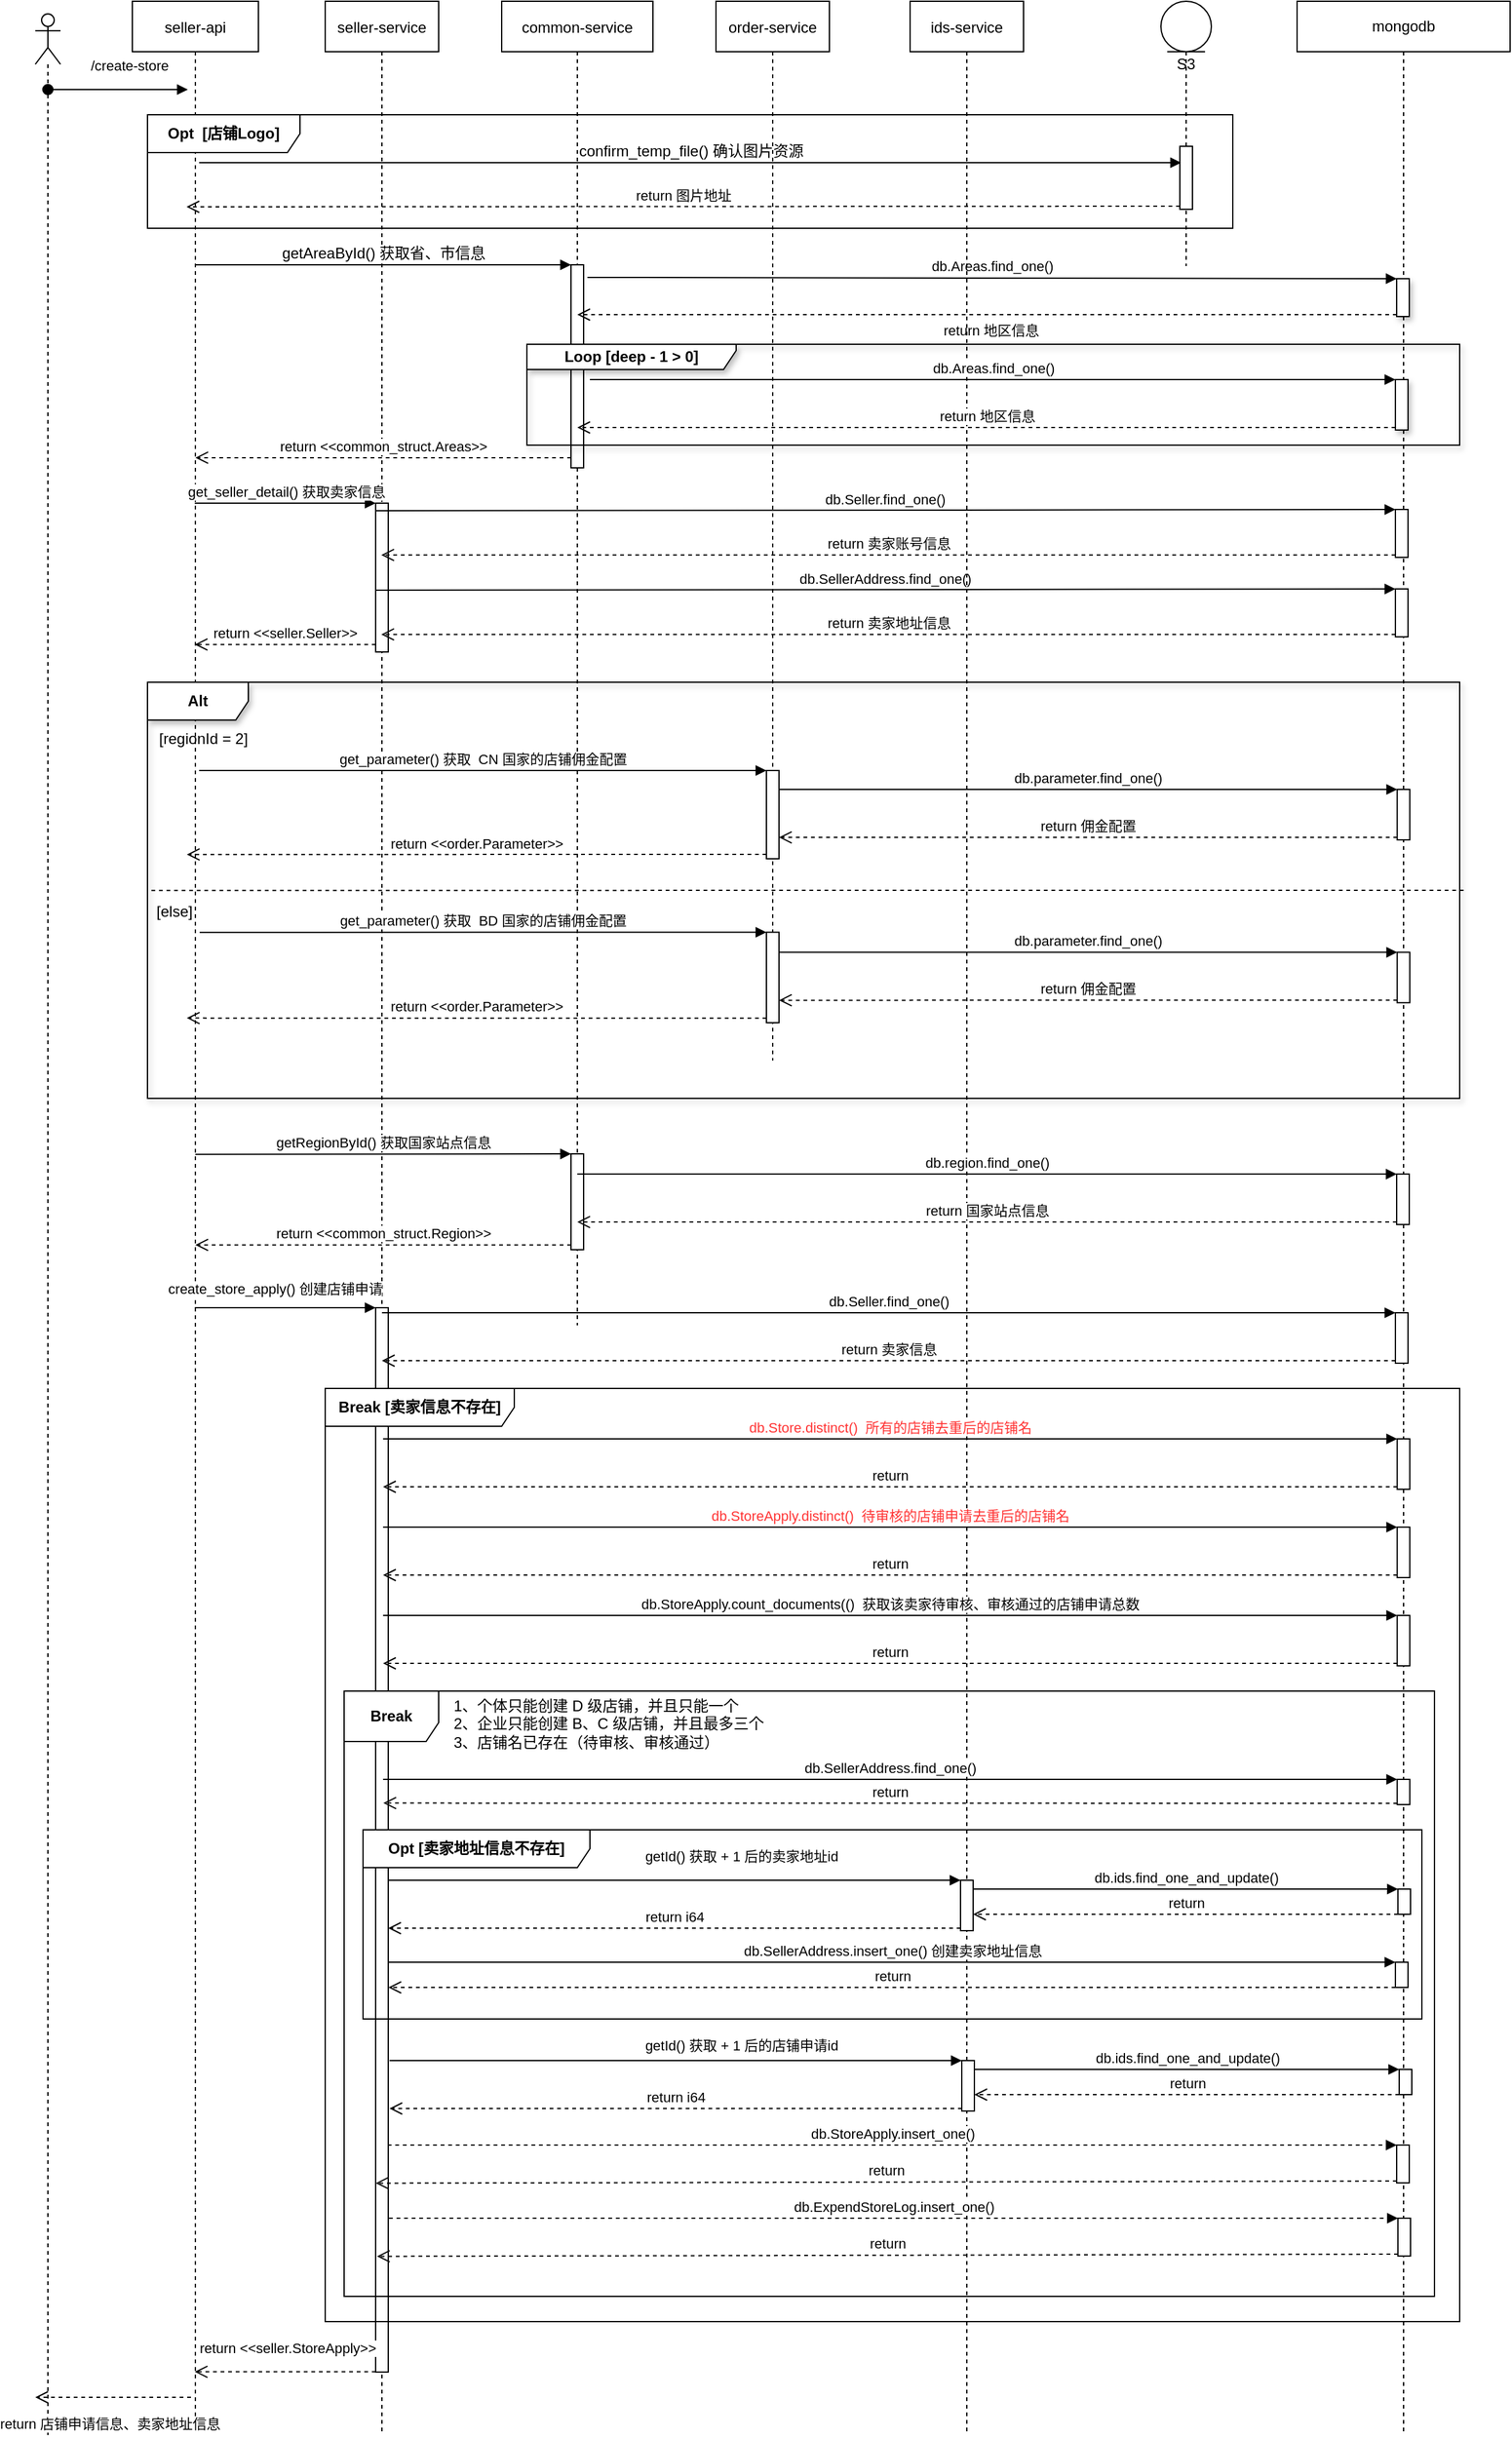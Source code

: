 <mxfile version="20.5.3" type="github">
  <diagram id="kgpKYQtTHZ0yAKxKKP6v" name="Page-1">
    <mxGraphModel dx="1422" dy="762" grid="1" gridSize="10" guides="1" tooltips="1" connect="1" arrows="1" fold="1" page="1" pageScale="1" pageWidth="850" pageHeight="1100" math="0" shadow="0">
      <root>
        <mxCell id="0" />
        <mxCell id="1" parent="0" />
        <mxCell id="EHfXZcObb2dVpvzbA1oW-2" value="seller-api" style="shape=umlLifeline;perimeter=lifelinePerimeter;container=1;collapsible=0;recursiveResize=0;rounded=0;shadow=0;strokeWidth=1;" vertex="1" parent="1">
          <mxGeometry x="207" y="110" width="100" height="1930" as="geometry" />
        </mxCell>
        <mxCell id="EHfXZcObb2dVpvzbA1oW-3" value="/create-store" style="verticalAlign=bottom;startArrow=oval;endArrow=block;startSize=8;shadow=0;strokeWidth=1;" edge="1" parent="EHfXZcObb2dVpvzbA1oW-2" source="EHfXZcObb2dVpvzbA1oW-9">
          <mxGeometry x="0.167" y="10" relative="1" as="geometry">
            <mxPoint x="-16" y="70" as="sourcePoint" />
            <mxPoint x="44" y="70" as="targetPoint" />
            <mxPoint as="offset" />
          </mxGeometry>
        </mxCell>
        <mxCell id="EHfXZcObb2dVpvzbA1oW-6" value="Opt&amp;nbsp; [店铺Logo]" style="shape=umlFrame;whiteSpace=wrap;html=1;fontStyle=1;width=121;height=30;" vertex="1" parent="1">
          <mxGeometry x="219" y="200" width="861" height="90" as="geometry" />
        </mxCell>
        <mxCell id="EHfXZcObb2dVpvzbA1oW-7" value="seller-service" style="shape=umlLifeline;perimeter=lifelinePerimeter;container=1;collapsible=0;recursiveResize=0;rounded=0;shadow=0;strokeWidth=1;" vertex="1" parent="1">
          <mxGeometry x="360" y="110" width="90" height="1930" as="geometry" />
        </mxCell>
        <mxCell id="EHfXZcObb2dVpvzbA1oW-70" value="" style="html=1;points=[];perimeter=orthogonalPerimeter;" vertex="1" parent="EHfXZcObb2dVpvzbA1oW-7">
          <mxGeometry x="40" y="398" width="10" height="118" as="geometry" />
        </mxCell>
        <mxCell id="EHfXZcObb2dVpvzbA1oW-99" value="" style="html=1;points=[];perimeter=orthogonalPerimeter;" vertex="1" parent="EHfXZcObb2dVpvzbA1oW-7">
          <mxGeometry x="40" y="1036" width="10" height="844" as="geometry" />
        </mxCell>
        <mxCell id="EHfXZcObb2dVpvzbA1oW-9" value="" style="shape=umlLifeline;participant=umlActor;perimeter=lifelinePerimeter;whiteSpace=wrap;html=1;container=1;collapsible=0;recursiveResize=0;verticalAlign=top;spacingTop=36;outlineConnect=0;" vertex="1" parent="1">
          <mxGeometry x="130" y="120" width="20" height="1920" as="geometry" />
        </mxCell>
        <mxCell id="EHfXZcObb2dVpvzbA1oW-10" value="S3" style="shape=umlLifeline;participant=umlEntity;perimeter=lifelinePerimeter;whiteSpace=wrap;html=1;container=1;collapsible=0;recursiveResize=0;verticalAlign=top;spacingTop=36;outlineConnect=0;" vertex="1" parent="1">
          <mxGeometry x="1023" y="110" width="40" height="210" as="geometry" />
        </mxCell>
        <mxCell id="EHfXZcObb2dVpvzbA1oW-11" value="" style="html=1;points=[];perimeter=orthogonalPerimeter;" vertex="1" parent="EHfXZcObb2dVpvzbA1oW-10">
          <mxGeometry x="15" y="115" width="10" height="50" as="geometry" />
        </mxCell>
        <mxCell id="EHfXZcObb2dVpvzbA1oW-12" value="&lt;span style=&quot;font-size: 12px;&quot;&gt;confirm_temp_file() 确认图片资源&lt;/span&gt;" style="html=1;verticalAlign=bottom;endArrow=block;entryX=0.1;entryY=0.34;rounded=0;entryDx=0;entryDy=0;entryPerimeter=0;" edge="1" parent="EHfXZcObb2dVpvzbA1oW-10">
          <mxGeometry relative="1" as="geometry">
            <mxPoint x="-763" y="128" as="sourcePoint" />
            <mxPoint x="16" y="128" as="targetPoint" />
          </mxGeometry>
        </mxCell>
        <mxCell id="EHfXZcObb2dVpvzbA1oW-13" value="common-service" style="shape=umlLifeline;perimeter=lifelinePerimeter;container=1;collapsible=0;recursiveResize=0;rounded=0;shadow=0;strokeWidth=1;" vertex="1" parent="1">
          <mxGeometry x="500" y="110" width="120" height="1050" as="geometry" />
        </mxCell>
        <mxCell id="EHfXZcObb2dVpvzbA1oW-14" value="" style="html=1;points=[];perimeter=orthogonalPerimeter;" vertex="1" parent="EHfXZcObb2dVpvzbA1oW-13">
          <mxGeometry x="55" y="209" width="10" height="161" as="geometry" />
        </mxCell>
        <mxCell id="EHfXZcObb2dVpvzbA1oW-95" value="" style="html=1;points=[];perimeter=orthogonalPerimeter;" vertex="1" parent="EHfXZcObb2dVpvzbA1oW-13">
          <mxGeometry x="55" y="914" width="10" height="76" as="geometry" />
        </mxCell>
        <mxCell id="EHfXZcObb2dVpvzbA1oW-16" value="&lt;span style=&quot;font-size: 12px;&quot;&gt;getAreaById() 获取省、市信息&lt;/span&gt;" style="html=1;verticalAlign=bottom;endArrow=block;entryX=0;entryY=0;rounded=0;" edge="1" parent="1" target="EHfXZcObb2dVpvzbA1oW-14">
          <mxGeometry relative="1" as="geometry">
            <mxPoint x="256.5" y="319" as="sourcePoint" />
          </mxGeometry>
        </mxCell>
        <mxCell id="EHfXZcObb2dVpvzbA1oW-17" value="return &amp;lt;&amp;lt;common_struct.Areas&amp;gt;&amp;gt;" style="html=1;verticalAlign=bottom;endArrow=open;dashed=1;endSize=8;exitX=0;exitY=0.95;rounded=0;" edge="1" parent="1" source="EHfXZcObb2dVpvzbA1oW-14" target="EHfXZcObb2dVpvzbA1oW-2">
          <mxGeometry relative="1" as="geometry">
            <mxPoint x="250" y="470" as="targetPoint" />
          </mxGeometry>
        </mxCell>
        <mxCell id="EHfXZcObb2dVpvzbA1oW-25" value="order-service" style="shape=umlLifeline;perimeter=lifelinePerimeter;container=1;collapsible=0;recursiveResize=0;rounded=0;shadow=0;strokeWidth=1;" vertex="1" parent="1">
          <mxGeometry x="670" y="110" width="90" height="840" as="geometry" />
        </mxCell>
        <mxCell id="EHfXZcObb2dVpvzbA1oW-28" value="return 图片地址" style="html=1;verticalAlign=bottom;endArrow=open;dashed=1;endSize=8;exitX=0;exitY=0.95;rounded=0;" edge="1" parent="1" source="EHfXZcObb2dVpvzbA1oW-11">
          <mxGeometry relative="1" as="geometry">
            <mxPoint x="250" y="273" as="targetPoint" />
          </mxGeometry>
        </mxCell>
        <mxCell id="EHfXZcObb2dVpvzbA1oW-29" value="mongodb" style="shape=umlLifeline;perimeter=lifelinePerimeter;whiteSpace=wrap;html=1;container=1;collapsible=0;recursiveResize=0;outlineConnect=0;rounded=0;glass=0;sketch=0;" vertex="1" parent="1">
          <mxGeometry x="1131" y="110" width="169" height="1930" as="geometry" />
        </mxCell>
        <mxCell id="EHfXZcObb2dVpvzbA1oW-30" value="" style="html=1;points=[];perimeter=orthogonalPerimeter;rounded=0;shadow=1;glass=0;sketch=0;" vertex="1" parent="EHfXZcObb2dVpvzbA1oW-29">
          <mxGeometry x="79" y="220" width="10" height="30" as="geometry" />
        </mxCell>
        <mxCell id="EHfXZcObb2dVpvzbA1oW-31" value="" style="html=1;points=[];perimeter=orthogonalPerimeter;rounded=0;shadow=1;glass=0;sketch=0;" vertex="1" parent="EHfXZcObb2dVpvzbA1oW-29">
          <mxGeometry x="78" y="300" width="10" height="40" as="geometry" />
        </mxCell>
        <mxCell id="EHfXZcObb2dVpvzbA1oW-73" value="" style="html=1;points=[];perimeter=orthogonalPerimeter;" vertex="1" parent="EHfXZcObb2dVpvzbA1oW-29">
          <mxGeometry x="78" y="403" width="10" height="38" as="geometry" />
        </mxCell>
        <mxCell id="EHfXZcObb2dVpvzbA1oW-76" value="" style="html=1;points=[];perimeter=orthogonalPerimeter;" vertex="1" parent="EHfXZcObb2dVpvzbA1oW-29">
          <mxGeometry x="78" y="466" width="10" height="38" as="geometry" />
        </mxCell>
        <mxCell id="EHfXZcObb2dVpvzbA1oW-77" value="db.SellerAddress.find_one()" style="html=1;verticalAlign=bottom;endArrow=block;entryX=0;entryY=0;rounded=0;exitX=0;exitY=0.013;exitDx=0;exitDy=0;exitPerimeter=0;" edge="1" parent="EHfXZcObb2dVpvzbA1oW-29" target="EHfXZcObb2dVpvzbA1oW-76">
          <mxGeometry relative="1" as="geometry">
            <mxPoint x="-731" y="467.04" as="sourcePoint" />
          </mxGeometry>
        </mxCell>
        <mxCell id="EHfXZcObb2dVpvzbA1oW-78" value="return 卖家地址信息" style="html=1;verticalAlign=bottom;endArrow=open;dashed=1;endSize=8;exitX=0;exitY=0.95;rounded=0;" edge="1" parent="EHfXZcObb2dVpvzbA1oW-29" source="EHfXZcObb2dVpvzbA1oW-76">
          <mxGeometry relative="1" as="geometry">
            <mxPoint x="-726.5" y="502.1" as="targetPoint" />
          </mxGeometry>
        </mxCell>
        <mxCell id="EHfXZcObb2dVpvzbA1oW-108" value="" style="html=1;points=[];perimeter=orthogonalPerimeter;" vertex="1" parent="EHfXZcObb2dVpvzbA1oW-29">
          <mxGeometry x="79" y="930.02" width="10" height="40" as="geometry" />
        </mxCell>
        <mxCell id="EHfXZcObb2dVpvzbA1oW-112" value="" style="html=1;points=[];perimeter=orthogonalPerimeter;" vertex="1" parent="EHfXZcObb2dVpvzbA1oW-29">
          <mxGeometry x="78" y="1040" width="10" height="40" as="geometry" />
        </mxCell>
        <mxCell id="EHfXZcObb2dVpvzbA1oW-36" value="&lt;b&gt;Loop [deep - 1 &amp;gt; 0]&lt;/b&gt;" style="shape=umlFrame;whiteSpace=wrap;html=1;rounded=0;shadow=1;glass=0;sketch=0;width=166;height=20;" vertex="1" parent="1">
          <mxGeometry x="520" y="382" width="740" height="80" as="geometry" />
        </mxCell>
        <mxCell id="EHfXZcObb2dVpvzbA1oW-37" value="db.Areas.find_one()" style="html=1;verticalAlign=bottom;endArrow=block;entryX=0;entryY=0;rounded=0;exitX=1.3;exitY=0.062;exitDx=0;exitDy=0;exitPerimeter=0;" edge="1" parent="1" source="EHfXZcObb2dVpvzbA1oW-14" target="EHfXZcObb2dVpvzbA1oW-30">
          <mxGeometry relative="1" as="geometry">
            <mxPoint x="862" y="330" as="sourcePoint" />
          </mxGeometry>
        </mxCell>
        <mxCell id="EHfXZcObb2dVpvzbA1oW-38" value="return 地区信息" style="html=1;verticalAlign=bottom;endArrow=open;dashed=1;endSize=8;exitX=0;exitY=0.95;rounded=0;" edge="1" parent="1" source="EHfXZcObb2dVpvzbA1oW-30" target="EHfXZcObb2dVpvzbA1oW-13">
          <mxGeometry x="-0.009" y="21" relative="1" as="geometry">
            <mxPoint x="862" y="406" as="targetPoint" />
            <mxPoint as="offset" />
          </mxGeometry>
        </mxCell>
        <mxCell id="EHfXZcObb2dVpvzbA1oW-39" value="&lt;b&gt;Alt&lt;/b&gt;" style="shape=umlFrame;whiteSpace=wrap;html=1;rounded=0;shadow=1;glass=0;sketch=0;width=80;height=30;" vertex="1" parent="1">
          <mxGeometry x="219" y="650" width="1041" height="330" as="geometry" />
        </mxCell>
        <mxCell id="EHfXZcObb2dVpvzbA1oW-40" value="ids-service" style="shape=umlLifeline;perimeter=lifelinePerimeter;container=1;collapsible=0;recursiveResize=0;rounded=0;shadow=0;strokeWidth=1;" vertex="1" parent="1">
          <mxGeometry x="824" y="110" width="90" height="1930" as="geometry" />
        </mxCell>
        <mxCell id="EHfXZcObb2dVpvzbA1oW-80" value="" style="endArrow=none;dashed=1;html=1;rounded=0;exitX=1.003;exitY=0.5;exitDx=0;exitDy=0;exitPerimeter=0;" edge="1" parent="EHfXZcObb2dVpvzbA1oW-40" source="EHfXZcObb2dVpvzbA1oW-39">
          <mxGeometry width="50" height="50" relative="1" as="geometry">
            <mxPoint x="-64" y="705" as="sourcePoint" />
            <mxPoint x="-605" y="705.1" as="targetPoint" />
          </mxGeometry>
        </mxCell>
        <mxCell id="EHfXZcObb2dVpvzbA1oW-45" value="db.Areas.find_one()" style="html=1;verticalAlign=bottom;endArrow=block;entryX=0;entryY=0;rounded=0;" edge="1" parent="1" target="EHfXZcObb2dVpvzbA1oW-31">
          <mxGeometry relative="1" as="geometry">
            <mxPoint x="570" y="410" as="sourcePoint" />
          </mxGeometry>
        </mxCell>
        <mxCell id="EHfXZcObb2dVpvzbA1oW-46" value="return 地区信息" style="html=1;verticalAlign=bottom;endArrow=open;dashed=1;endSize=8;exitX=0;exitY=0.95;rounded=0;" edge="1" parent="1" source="EHfXZcObb2dVpvzbA1oW-31">
          <mxGeometry relative="1" as="geometry">
            <mxPoint x="560" y="448" as="targetPoint" />
          </mxGeometry>
        </mxCell>
        <mxCell id="EHfXZcObb2dVpvzbA1oW-71" value="get_seller_detail() 获取卖家信息" style="html=1;verticalAlign=bottom;endArrow=block;entryX=0;entryY=0;rounded=0;" edge="1" target="EHfXZcObb2dVpvzbA1oW-70" parent="1">
          <mxGeometry relative="1" as="geometry">
            <mxPoint x="256.5" y="508" as="sourcePoint" />
          </mxGeometry>
        </mxCell>
        <mxCell id="EHfXZcObb2dVpvzbA1oW-74" value="db.Seller.find_one()" style="html=1;verticalAlign=bottom;endArrow=block;entryX=0;entryY=0;rounded=0;exitX=0;exitY=0.013;exitDx=0;exitDy=0;exitPerimeter=0;" edge="1" target="EHfXZcObb2dVpvzbA1oW-73" parent="1">
          <mxGeometry relative="1" as="geometry">
            <mxPoint x="400" y="514.04" as="sourcePoint" />
          </mxGeometry>
        </mxCell>
        <mxCell id="EHfXZcObb2dVpvzbA1oW-75" value="return 卖家账号信息" style="html=1;verticalAlign=bottom;endArrow=open;dashed=1;endSize=8;exitX=0;exitY=0.95;rounded=0;" edge="1" source="EHfXZcObb2dVpvzbA1oW-73" parent="1">
          <mxGeometry relative="1" as="geometry">
            <mxPoint x="404.5" y="549.1" as="targetPoint" />
          </mxGeometry>
        </mxCell>
        <mxCell id="EHfXZcObb2dVpvzbA1oW-72" value="return &amp;lt;&amp;lt;seller.Seller&amp;gt;&amp;gt;" style="html=1;verticalAlign=bottom;endArrow=open;dashed=1;endSize=8;exitX=0;exitY=0.95;rounded=0;" edge="1" source="EHfXZcObb2dVpvzbA1oW-70" parent="1">
          <mxGeometry relative="1" as="geometry">
            <mxPoint x="256.5" y="620.1" as="targetPoint" />
          </mxGeometry>
        </mxCell>
        <mxCell id="EHfXZcObb2dVpvzbA1oW-81" value="[regionId = 2]" style="text;html=1;strokeColor=none;fillColor=none;align=center;verticalAlign=middle;whiteSpace=wrap;rounded=0;" vertex="1" parent="1">
          <mxGeometry x="227" y="680" width="73" height="30" as="geometry" />
        </mxCell>
        <mxCell id="EHfXZcObb2dVpvzbA1oW-82" value="[else]" style="text;html=1;strokeColor=none;fillColor=none;align=center;verticalAlign=middle;whiteSpace=wrap;rounded=0;" vertex="1" parent="1">
          <mxGeometry x="219" y="815" width="43" height="33.25" as="geometry" />
        </mxCell>
        <mxCell id="EHfXZcObb2dVpvzbA1oW-86" value="" style="html=1;points=[];perimeter=orthogonalPerimeter;" vertex="1" parent="1">
          <mxGeometry x="710" y="720" width="10" height="70" as="geometry" />
        </mxCell>
        <mxCell id="EHfXZcObb2dVpvzbA1oW-87" value="get_parameter() 获取&amp;nbsp; CN 国家的店铺佣金配置" style="html=1;verticalAlign=bottom;endArrow=block;entryX=0;entryY=0;rounded=0;" edge="1" target="EHfXZcObb2dVpvzbA1oW-86" parent="1">
          <mxGeometry relative="1" as="geometry">
            <mxPoint x="260" y="720" as="sourcePoint" />
          </mxGeometry>
        </mxCell>
        <mxCell id="EHfXZcObb2dVpvzbA1oW-88" value="return &amp;lt;&amp;lt;order.Parameter&amp;gt;&amp;gt;" style="html=1;verticalAlign=bottom;endArrow=open;dashed=1;endSize=8;exitX=0;exitY=0.95;rounded=0;entryX=0.03;entryY=0.414;entryDx=0;entryDy=0;entryPerimeter=0;" edge="1" source="EHfXZcObb2dVpvzbA1oW-86" parent="1" target="EHfXZcObb2dVpvzbA1oW-39">
          <mxGeometry relative="1" as="geometry">
            <mxPoint x="640" y="796" as="targetPoint" />
          </mxGeometry>
        </mxCell>
        <mxCell id="EHfXZcObb2dVpvzbA1oW-89" value="" style="html=1;points=[];perimeter=orthogonalPerimeter;" vertex="1" parent="1">
          <mxGeometry x="710" y="848.25" width="10" height="71.75" as="geometry" />
        </mxCell>
        <mxCell id="EHfXZcObb2dVpvzbA1oW-90" value="get_parameter() 获取&amp;nbsp; BD 国家的店铺佣金配置" style="html=1;verticalAlign=bottom;endArrow=block;entryX=0;entryY=0;rounded=0;exitX=0.056;exitY=0.231;exitDx=0;exitDy=0;exitPerimeter=0;" edge="1" parent="1" target="EHfXZcObb2dVpvzbA1oW-89">
          <mxGeometry relative="1" as="geometry">
            <mxPoint x="260.4" y="848.359" as="sourcePoint" />
          </mxGeometry>
        </mxCell>
        <mxCell id="EHfXZcObb2dVpvzbA1oW-91" value="return &amp;lt;&amp;lt;order.Parameter&amp;gt;&amp;gt;" style="html=1;verticalAlign=bottom;endArrow=open;dashed=1;endSize=8;exitX=0;exitY=0.95;rounded=0;entryX=0.03;entryY=0.807;entryDx=0;entryDy=0;entryPerimeter=0;" edge="1" parent="1" source="EHfXZcObb2dVpvzbA1oW-89" target="EHfXZcObb2dVpvzbA1oW-39">
          <mxGeometry relative="1" as="geometry">
            <mxPoint x="249.6" y="886.296" as="targetPoint" />
          </mxGeometry>
        </mxCell>
        <mxCell id="EHfXZcObb2dVpvzbA1oW-96" value="getRegionById() 获取国家站点信息" style="html=1;verticalAlign=bottom;endArrow=block;entryX=0;entryY=0;rounded=0;exitX=0.5;exitY=0.519;exitDx=0;exitDy=0;exitPerimeter=0;" edge="1" parent="1" target="EHfXZcObb2dVpvzbA1oW-95">
          <mxGeometry relative="1" as="geometry">
            <mxPoint x="257" y="1024.4" as="sourcePoint" />
          </mxGeometry>
        </mxCell>
        <mxCell id="EHfXZcObb2dVpvzbA1oW-100" value="create_store_apply() 创建店铺申请" style="html=1;verticalAlign=bottom;endArrow=block;entryX=0;entryY=0;rounded=0;" edge="1" target="EHfXZcObb2dVpvzbA1oW-99" parent="1">
          <mxGeometry x="-0.115" y="6" relative="1" as="geometry">
            <mxPoint x="256.5" y="1146" as="sourcePoint" />
            <mxPoint as="offset" />
          </mxGeometry>
        </mxCell>
        <mxCell id="EHfXZcObb2dVpvzbA1oW-101" value="return &amp;lt;&amp;lt;seller.StoreApply&amp;gt;&amp;gt;" style="html=1;verticalAlign=bottom;endArrow=open;dashed=1;endSize=8;exitX=0;exitY=0.95;rounded=0;" edge="1" parent="1">
          <mxGeometry x="-0.024" y="-10" relative="1" as="geometry">
            <mxPoint x="256.5" y="1989.8" as="targetPoint" />
            <mxPoint x="400" y="1989.8" as="sourcePoint" />
            <mxPoint as="offset" />
          </mxGeometry>
        </mxCell>
        <mxCell id="EHfXZcObb2dVpvzbA1oW-102" value="" style="html=1;points=[];perimeter=orthogonalPerimeter;" vertex="1" parent="1">
          <mxGeometry x="1210.4" y="735" width="10" height="40" as="geometry" />
        </mxCell>
        <mxCell id="EHfXZcObb2dVpvzbA1oW-103" value="db.parameter.find_one()" style="html=1;verticalAlign=bottom;endArrow=block;entryX=0;entryY=0;rounded=0;exitX=1;exitY=0.214;exitDx=0;exitDy=0;exitPerimeter=0;" edge="1" parent="1" target="EHfXZcObb2dVpvzbA1oW-102" source="EHfXZcObb2dVpvzbA1oW-86">
          <mxGeometry relative="1" as="geometry">
            <mxPoint x="760.8" y="735.109" as="sourcePoint" />
          </mxGeometry>
        </mxCell>
        <mxCell id="EHfXZcObb2dVpvzbA1oW-104" value="return 佣金配置" style="html=1;verticalAlign=bottom;endArrow=open;dashed=1;endSize=8;exitX=0;exitY=0.95;rounded=0;entryX=1;entryY=0.758;entryDx=0;entryDy=0;entryPerimeter=0;" edge="1" parent="1" source="EHfXZcObb2dVpvzbA1oW-102" target="EHfXZcObb2dVpvzbA1oW-86">
          <mxGeometry relative="1" as="geometry">
            <mxPoint x="750.0" y="773.046" as="targetPoint" />
          </mxGeometry>
        </mxCell>
        <mxCell id="EHfXZcObb2dVpvzbA1oW-105" value="" style="html=1;points=[];perimeter=orthogonalPerimeter;" vertex="1" parent="1">
          <mxGeometry x="1210.4" y="864.14" width="10" height="40" as="geometry" />
        </mxCell>
        <mxCell id="EHfXZcObb2dVpvzbA1oW-106" value="db.parameter.find_one()" style="html=1;verticalAlign=bottom;endArrow=block;entryX=0;entryY=0;rounded=0;exitX=1;exitY=0.214;exitDx=0;exitDy=0;exitPerimeter=0;" edge="1" parent="1" target="EHfXZcObb2dVpvzbA1oW-105">
          <mxGeometry relative="1" as="geometry">
            <mxPoint x="720" y="864.12" as="sourcePoint" />
          </mxGeometry>
        </mxCell>
        <mxCell id="EHfXZcObb2dVpvzbA1oW-107" value="return 佣金配置" style="html=1;verticalAlign=bottom;endArrow=open;dashed=1;endSize=8;exitX=0;exitY=0.95;rounded=0;entryX=1;entryY=0.758;entryDx=0;entryDy=0;entryPerimeter=0;" edge="1" parent="1" source="EHfXZcObb2dVpvzbA1oW-105">
          <mxGeometry relative="1" as="geometry">
            <mxPoint x="720" y="902.2" as="targetPoint" />
          </mxGeometry>
        </mxCell>
        <mxCell id="EHfXZcObb2dVpvzbA1oW-109" value="db.region.find_one()" style="html=1;verticalAlign=bottom;endArrow=block;entryX=0;entryY=0;rounded=0;" edge="1" parent="1" target="EHfXZcObb2dVpvzbA1oW-108" source="EHfXZcObb2dVpvzbA1oW-13">
          <mxGeometry relative="1" as="geometry">
            <mxPoint x="719.6" y="1040" as="sourcePoint" />
          </mxGeometry>
        </mxCell>
        <mxCell id="EHfXZcObb2dVpvzbA1oW-110" value="return 国家站点信息" style="html=1;verticalAlign=bottom;endArrow=open;dashed=1;endSize=8;exitX=0;exitY=0.95;rounded=0;" edge="1" parent="1" source="EHfXZcObb2dVpvzbA1oW-108" target="EHfXZcObb2dVpvzbA1oW-13">
          <mxGeometry relative="1" as="geometry">
            <mxPoint x="719.6" y="1078.08" as="targetPoint" />
          </mxGeometry>
        </mxCell>
        <mxCell id="EHfXZcObb2dVpvzbA1oW-97" value="return &amp;lt;&amp;lt;common_struct.Region&amp;gt;&amp;gt;" style="html=1;verticalAlign=bottom;endArrow=open;dashed=1;endSize=8;exitX=0;exitY=0.95;rounded=0;" edge="1" parent="1" source="EHfXZcObb2dVpvzbA1oW-95" target="EHfXZcObb2dVpvzbA1oW-2">
          <mxGeometry relative="1" as="geometry">
            <mxPoint x="250" y="1062" as="targetPoint" />
          </mxGeometry>
        </mxCell>
        <mxCell id="EHfXZcObb2dVpvzbA1oW-111" value="&lt;b&gt;Break [卖家信息不存在]&lt;/b&gt;" style="shape=umlFrame;whiteSpace=wrap;html=1;width=150;height=30;" vertex="1" parent="1">
          <mxGeometry x="360" y="1210" width="900" height="740" as="geometry" />
        </mxCell>
        <mxCell id="EHfXZcObb2dVpvzbA1oW-113" value="db.Seller.find_one()" style="html=1;verticalAlign=bottom;endArrow=block;entryX=0;entryY=0;rounded=0;" edge="1" parent="1" target="EHfXZcObb2dVpvzbA1oW-112" source="EHfXZcObb2dVpvzbA1oW-7">
          <mxGeometry relative="1" as="geometry">
            <mxPoint x="558.5" y="1150" as="sourcePoint" />
          </mxGeometry>
        </mxCell>
        <mxCell id="EHfXZcObb2dVpvzbA1oW-114" value="return 卖家信息" style="html=1;verticalAlign=bottom;endArrow=open;dashed=1;endSize=8;exitX=0;exitY=0.95;rounded=0;" edge="1" parent="1" source="EHfXZcObb2dVpvzbA1oW-112" target="EHfXZcObb2dVpvzbA1oW-7">
          <mxGeometry relative="1" as="geometry">
            <mxPoint x="558.5" y="1188" as="targetPoint" />
          </mxGeometry>
        </mxCell>
        <mxCell id="EHfXZcObb2dVpvzbA1oW-115" value="&lt;b&gt;Break&lt;/b&gt;" style="shape=umlFrame;whiteSpace=wrap;html=1;width=75;height=40;" vertex="1" parent="1">
          <mxGeometry x="375" y="1450" width="865" height="480" as="geometry" />
        </mxCell>
        <mxCell id="EHfXZcObb2dVpvzbA1oW-116" value="1、个体只能创建 D 级店铺，并且只能一个&lt;br&gt;2、企业只能创建 B、C 级店铺，并且最多三个&lt;br&gt;3、店铺名已存在（待审核、审核通过）" style="text;html=1;strokeColor=none;fillColor=none;align=left;verticalAlign=middle;whiteSpace=wrap;rounded=0;" vertex="1" parent="1">
          <mxGeometry x="460" y="1451" width="250" height="49" as="geometry" />
        </mxCell>
        <mxCell id="EHfXZcObb2dVpvzbA1oW-117" value="" style="html=1;points=[];perimeter=orthogonalPerimeter;" vertex="1" parent="1">
          <mxGeometry x="1210.4" y="1250" width="10" height="40" as="geometry" />
        </mxCell>
        <mxCell id="EHfXZcObb2dVpvzbA1oW-118" value="&lt;font color=&quot;#ff3333&quot;&gt;db.Store.distinct()&amp;nbsp;&amp;nbsp;&lt;/font&gt;&lt;span style=&quot;color: rgb(255, 51, 51);&quot;&gt;所有的店铺去重后的店铺名&lt;/span&gt;" style="html=1;verticalAlign=bottom;endArrow=block;entryX=0;entryY=0;rounded=0;" edge="1" parent="1" target="EHfXZcObb2dVpvzbA1oW-117">
          <mxGeometry relative="1" as="geometry">
            <mxPoint x="405.9" y="1250" as="sourcePoint" />
          </mxGeometry>
        </mxCell>
        <mxCell id="EHfXZcObb2dVpvzbA1oW-119" value="return" style="html=1;verticalAlign=bottom;endArrow=open;dashed=1;endSize=8;exitX=0;exitY=0.95;rounded=0;" edge="1" parent="1" source="EHfXZcObb2dVpvzbA1oW-117">
          <mxGeometry relative="1" as="geometry">
            <mxPoint x="405.9" y="1288" as="targetPoint" />
          </mxGeometry>
        </mxCell>
        <mxCell id="EHfXZcObb2dVpvzbA1oW-120" value="" style="html=1;points=[];perimeter=orthogonalPerimeter;" vertex="1" parent="1">
          <mxGeometry x="1210.4" y="1320" width="10" height="40" as="geometry" />
        </mxCell>
        <mxCell id="EHfXZcObb2dVpvzbA1oW-121" value="&lt;font color=&quot;#ff3333&quot;&gt;db.StoreApply.distinct()&amp;nbsp;&amp;nbsp;&lt;/font&gt;&lt;span style=&quot;color: rgb(255, 51, 51);&quot;&gt;待审核的店铺申请去重后的店铺名&lt;/span&gt;" style="html=1;verticalAlign=bottom;endArrow=block;entryX=0;entryY=0;rounded=0;" edge="1" parent="1" target="EHfXZcObb2dVpvzbA1oW-120">
          <mxGeometry relative="1" as="geometry">
            <mxPoint x="405.9" y="1320" as="sourcePoint" />
          </mxGeometry>
        </mxCell>
        <mxCell id="EHfXZcObb2dVpvzbA1oW-122" value="return" style="html=1;verticalAlign=bottom;endArrow=open;dashed=1;endSize=8;exitX=0;exitY=0.95;rounded=0;" edge="1" parent="1" source="EHfXZcObb2dVpvzbA1oW-120">
          <mxGeometry relative="1" as="geometry">
            <mxPoint x="405.9" y="1358" as="targetPoint" />
          </mxGeometry>
        </mxCell>
        <mxCell id="EHfXZcObb2dVpvzbA1oW-123" value="" style="html=1;points=[];perimeter=orthogonalPerimeter;" vertex="1" parent="1">
          <mxGeometry x="1210.4" y="1390" width="10" height="40" as="geometry" />
        </mxCell>
        <mxCell id="EHfXZcObb2dVpvzbA1oW-124" value="&lt;span style=&quot;font-size: 11px;&quot;&gt;db.StoreApply.count_documents(&lt;/span&gt;()&amp;nbsp; 获取该卖家待审核、审核通过的店铺申请总数" style="html=1;verticalAlign=bottom;endArrow=block;entryX=0;entryY=0;rounded=0;" edge="1" parent="1" target="EHfXZcObb2dVpvzbA1oW-123">
          <mxGeometry relative="1" as="geometry">
            <mxPoint x="405.9" y="1390" as="sourcePoint" />
          </mxGeometry>
        </mxCell>
        <mxCell id="EHfXZcObb2dVpvzbA1oW-125" value="return" style="html=1;verticalAlign=bottom;endArrow=open;dashed=1;endSize=8;exitX=0;exitY=0.95;rounded=0;" edge="1" parent="1" source="EHfXZcObb2dVpvzbA1oW-123">
          <mxGeometry relative="1" as="geometry">
            <mxPoint x="405.9" y="1428" as="targetPoint" />
          </mxGeometry>
        </mxCell>
        <mxCell id="EHfXZcObb2dVpvzbA1oW-126" value="" style="html=1;points=[];perimeter=orthogonalPerimeter;" vertex="1" parent="1">
          <mxGeometry x="1210.4" y="1520" width="10" height="20" as="geometry" />
        </mxCell>
        <mxCell id="EHfXZcObb2dVpvzbA1oW-127" value="db.SellerAddress.find_one()" style="html=1;verticalAlign=bottom;endArrow=block;entryX=0;entryY=0;rounded=0;" edge="1" parent="1" target="EHfXZcObb2dVpvzbA1oW-126">
          <mxGeometry relative="1" as="geometry">
            <mxPoint x="405.9" y="1520" as="sourcePoint" />
          </mxGeometry>
        </mxCell>
        <mxCell id="EHfXZcObb2dVpvzbA1oW-128" value="return" style="html=1;verticalAlign=bottom;endArrow=open;dashed=1;endSize=8;exitX=0;exitY=0.95;rounded=0;entryX=0.036;entryY=0.185;entryDx=0;entryDy=0;entryPerimeter=0;" edge="1" parent="1" source="EHfXZcObb2dVpvzbA1oW-126" target="EHfXZcObb2dVpvzbA1oW-115">
          <mxGeometry relative="1" as="geometry">
            <mxPoint x="405.9" y="1558" as="targetPoint" />
          </mxGeometry>
        </mxCell>
        <mxCell id="EHfXZcObb2dVpvzbA1oW-129" value="&lt;b&gt;Opt [卖家地址信息不存在]&lt;/b&gt;" style="shape=umlFrame;whiteSpace=wrap;html=1;fontColor=#000000;width=180;height=30;" vertex="1" parent="1">
          <mxGeometry x="390" y="1560" width="840" height="150" as="geometry" />
        </mxCell>
        <mxCell id="EHfXZcObb2dVpvzbA1oW-130" value="" style="html=1;points=[];perimeter=orthogonalPerimeter;fontColor=#000000;" vertex="1" parent="1">
          <mxGeometry x="864" y="1600" width="10" height="40" as="geometry" />
        </mxCell>
        <mxCell id="EHfXZcObb2dVpvzbA1oW-131" value="getId() 获取 + 1 后的卖家地址id" style="html=1;verticalAlign=bottom;endArrow=block;entryX=0;entryY=0;rounded=0;fontColor=#000000;" edge="1" target="EHfXZcObb2dVpvzbA1oW-130" parent="1">
          <mxGeometry x="0.233" y="10" relative="1" as="geometry">
            <mxPoint x="410" y="1600" as="sourcePoint" />
            <mxPoint as="offset" />
          </mxGeometry>
        </mxCell>
        <mxCell id="EHfXZcObb2dVpvzbA1oW-132" value="return i64" style="html=1;verticalAlign=bottom;endArrow=open;dashed=1;endSize=8;exitX=0;exitY=0.95;rounded=0;fontColor=#000000;" edge="1" source="EHfXZcObb2dVpvzbA1oW-130" parent="1">
          <mxGeometry relative="1" as="geometry">
            <mxPoint x="410" y="1638" as="targetPoint" />
          </mxGeometry>
        </mxCell>
        <mxCell id="EHfXZcObb2dVpvzbA1oW-135" value="" style="html=1;points=[];perimeter=orthogonalPerimeter;fontColor=#000000;" vertex="1" parent="1">
          <mxGeometry x="1211" y="1607" width="10" height="20" as="geometry" />
        </mxCell>
        <mxCell id="EHfXZcObb2dVpvzbA1oW-136" value="db.ids.find_one_and_update()" style="html=1;verticalAlign=bottom;endArrow=block;entryX=0;entryY=0;rounded=0;fontColor=#000000;" edge="1" target="EHfXZcObb2dVpvzbA1oW-135" parent="1" source="EHfXZcObb2dVpvzbA1oW-130">
          <mxGeometry relative="1" as="geometry">
            <mxPoint x="1141" y="1607" as="sourcePoint" />
          </mxGeometry>
        </mxCell>
        <mxCell id="EHfXZcObb2dVpvzbA1oW-138" value="" style="html=1;points=[];perimeter=orthogonalPerimeter;fontColor=#000000;" vertex="1" parent="1">
          <mxGeometry x="1209" y="1665" width="10" height="20" as="geometry" />
        </mxCell>
        <mxCell id="EHfXZcObb2dVpvzbA1oW-139" value="db.SellerAddress.insert_one() 创建卖家地址信息" style="html=1;verticalAlign=bottom;endArrow=block;entryX=0;entryY=0;rounded=0;fontColor=#000000;exitX=0.024;exitY=0.714;exitDx=0;exitDy=0;exitPerimeter=0;" edge="1" target="EHfXZcObb2dVpvzbA1oW-138" parent="1">
          <mxGeometry relative="1" as="geometry">
            <mxPoint x="410.16" y="1664.96" as="sourcePoint" />
          </mxGeometry>
        </mxCell>
        <mxCell id="EHfXZcObb2dVpvzbA1oW-140" value="return" style="html=1;verticalAlign=bottom;endArrow=open;dashed=1;endSize=8;exitX=0;exitY=0.95;rounded=0;fontColor=#000000;entryX=0.024;entryY=0.85;entryDx=0;entryDy=0;entryPerimeter=0;" edge="1" parent="1">
          <mxGeometry relative="1" as="geometry">
            <mxPoint x="410.16" y="1685" as="targetPoint" />
            <mxPoint x="1209" y="1685" as="sourcePoint" />
          </mxGeometry>
        </mxCell>
        <mxCell id="EHfXZcObb2dVpvzbA1oW-141" value="return" style="html=1;verticalAlign=bottom;endArrow=open;dashed=1;endSize=8;exitX=0;exitY=0.95;fontColor=#000000;rounded=0;strokeColor=default;" edge="1" parent="1">
          <mxGeometry relative="1" as="geometry">
            <mxPoint x="874" y="1627" as="targetPoint" />
            <mxPoint x="1211" y="1627" as="sourcePoint" />
          </mxGeometry>
        </mxCell>
        <mxCell id="EHfXZcObb2dVpvzbA1oW-149" value="" style="html=1;points=[];perimeter=orthogonalPerimeter;fontColor=#000000;" vertex="1" parent="1">
          <mxGeometry x="865" y="1743" width="10" height="40" as="geometry" />
        </mxCell>
        <mxCell id="EHfXZcObb2dVpvzbA1oW-150" value="getId() 获取 + 1 后的店铺申请id" style="html=1;verticalAlign=bottom;endArrow=block;entryX=0;entryY=0;rounded=0;fontColor=#000000;" edge="1" parent="1" target="EHfXZcObb2dVpvzbA1oW-149">
          <mxGeometry x="0.229" y="3" relative="1" as="geometry">
            <mxPoint x="411" y="1743" as="sourcePoint" />
            <mxPoint as="offset" />
          </mxGeometry>
        </mxCell>
        <mxCell id="EHfXZcObb2dVpvzbA1oW-151" value="return i64" style="html=1;verticalAlign=bottom;endArrow=open;dashed=1;endSize=8;exitX=0;exitY=0.95;rounded=0;fontColor=#000000;" edge="1" parent="1" source="EHfXZcObb2dVpvzbA1oW-149">
          <mxGeometry relative="1" as="geometry">
            <mxPoint x="411" y="1781" as="targetPoint" />
          </mxGeometry>
        </mxCell>
        <mxCell id="EHfXZcObb2dVpvzbA1oW-152" value="" style="html=1;points=[];perimeter=orthogonalPerimeter;fontColor=#000000;" vertex="1" parent="1">
          <mxGeometry x="1212" y="1750" width="10" height="20" as="geometry" />
        </mxCell>
        <mxCell id="EHfXZcObb2dVpvzbA1oW-153" value="db.ids.find_one_and_update()" style="html=1;verticalAlign=bottom;endArrow=block;entryX=0;entryY=0;rounded=0;fontColor=#000000;" edge="1" parent="1" source="EHfXZcObb2dVpvzbA1oW-149" target="EHfXZcObb2dVpvzbA1oW-152">
          <mxGeometry relative="1" as="geometry">
            <mxPoint x="1142" y="1750" as="sourcePoint" />
          </mxGeometry>
        </mxCell>
        <mxCell id="EHfXZcObb2dVpvzbA1oW-154" value="return" style="html=1;verticalAlign=bottom;endArrow=open;dashed=1;endSize=8;exitX=0;exitY=0.95;fontColor=#000000;rounded=0;strokeColor=default;" edge="1" parent="1">
          <mxGeometry relative="1" as="geometry">
            <mxPoint x="875" y="1770" as="targetPoint" />
            <mxPoint x="1212" y="1770" as="sourcePoint" />
          </mxGeometry>
        </mxCell>
        <mxCell id="EHfXZcObb2dVpvzbA1oW-155" value="" style="html=1;points=[];perimeter=orthogonalPerimeter;fontColor=#000000;" vertex="1" parent="1">
          <mxGeometry x="1210" y="1810" width="10" height="30" as="geometry" />
        </mxCell>
        <mxCell id="EHfXZcObb2dVpvzbA1oW-156" value="db.StoreApply.insert_one()" style="html=1;verticalAlign=bottom;endArrow=block;entryX=0;entryY=0;rounded=0;dashed=1;strokeColor=default;strokeWidth=1;fontColor=#000000;exitX=0.04;exitY=0.75;exitDx=0;exitDy=0;exitPerimeter=0;" edge="1" target="EHfXZcObb2dVpvzbA1oW-155" parent="1" source="EHfXZcObb2dVpvzbA1oW-115">
          <mxGeometry relative="1" as="geometry">
            <mxPoint x="1140" y="1810" as="sourcePoint" />
          </mxGeometry>
        </mxCell>
        <mxCell id="EHfXZcObb2dVpvzbA1oW-157" value="return" style="html=1;verticalAlign=bottom;endArrow=open;dashed=1;endSize=8;exitX=0;exitY=0.95;rounded=0;strokeColor=default;strokeWidth=1;fontColor=#000000;entryX=0.029;entryY=0.813;entryDx=0;entryDy=0;entryPerimeter=0;" edge="1" source="EHfXZcObb2dVpvzbA1oW-155" parent="1" target="EHfXZcObb2dVpvzbA1oW-115">
          <mxGeometry relative="1" as="geometry">
            <mxPoint x="1140" y="1886" as="targetPoint" />
          </mxGeometry>
        </mxCell>
        <mxCell id="EHfXZcObb2dVpvzbA1oW-159" value="" style="html=1;points=[];perimeter=orthogonalPerimeter;fontColor=#000000;" vertex="1" parent="1">
          <mxGeometry x="1211" y="1868" width="10" height="30" as="geometry" />
        </mxCell>
        <mxCell id="EHfXZcObb2dVpvzbA1oW-160" value="db.ExpendStoreLog.insert_one()" style="html=1;verticalAlign=bottom;endArrow=block;entryX=0;entryY=0;rounded=0;dashed=1;strokeColor=default;strokeWidth=1;fontColor=#000000;exitX=0.04;exitY=0.75;exitDx=0;exitDy=0;exitPerimeter=0;" edge="1" parent="1" target="EHfXZcObb2dVpvzbA1oW-159">
          <mxGeometry relative="1" as="geometry">
            <mxPoint x="410.6" y="1868" as="sourcePoint" />
          </mxGeometry>
        </mxCell>
        <mxCell id="EHfXZcObb2dVpvzbA1oW-161" value="return" style="html=1;verticalAlign=bottom;endArrow=open;dashed=1;endSize=8;exitX=0;exitY=0.95;rounded=0;strokeColor=default;strokeWidth=1;fontColor=#000000;entryX=0.029;entryY=0.813;entryDx=0;entryDy=0;entryPerimeter=0;" edge="1" parent="1" source="EHfXZcObb2dVpvzbA1oW-159">
          <mxGeometry relative="1" as="geometry">
            <mxPoint x="401.085" y="1898.24" as="targetPoint" />
          </mxGeometry>
        </mxCell>
        <mxCell id="EHfXZcObb2dVpvzbA1oW-162" value="return 店铺申请信息、卖家地址信息" style="html=1;verticalAlign=bottom;endArrow=open;dashed=1;endSize=8;exitX=0;exitY=0.95;rounded=0;" edge="1" parent="1">
          <mxGeometry x="0.028" y="30" relative="1" as="geometry">
            <mxPoint x="130" y="2010" as="targetPoint" />
            <mxPoint x="253.5" y="2010.0" as="sourcePoint" />
            <mxPoint x="-1" as="offset" />
          </mxGeometry>
        </mxCell>
      </root>
    </mxGraphModel>
  </diagram>
</mxfile>
